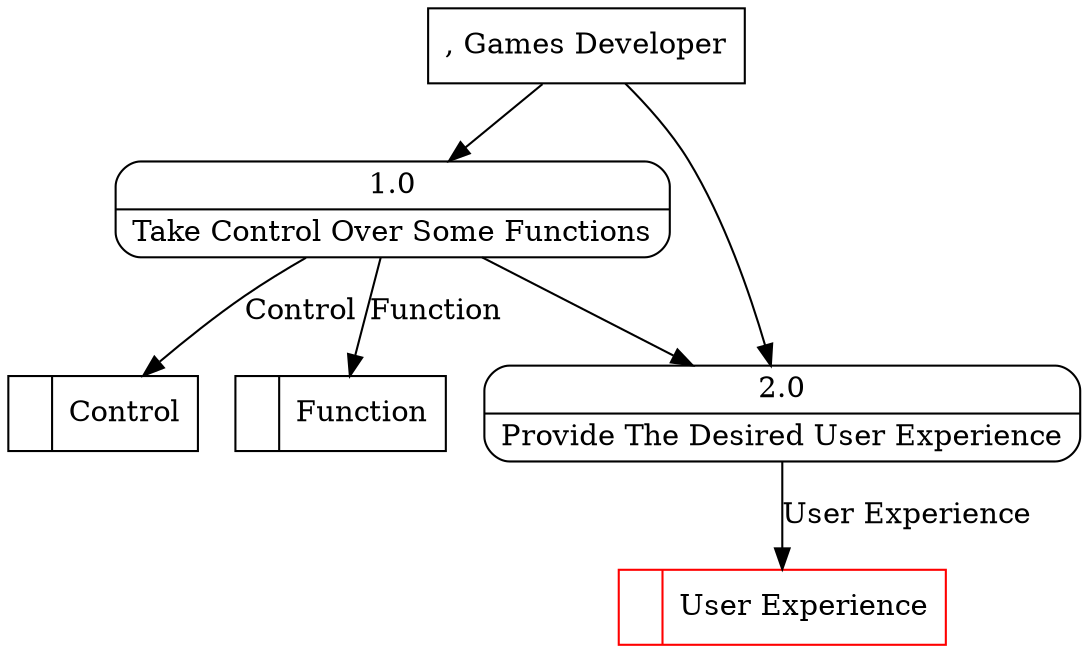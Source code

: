 digraph dfd2{ 
node[shape=record]
200 [label="<f0>  |<f1> Control " ];
201 [label="<f0>  |<f1> Function " ];
202 [label="<f0>  |<f1> User Experience " color=red];
203 [label=", Games Developer" shape=box];
204 [label="{<f0> 1.0|<f1> Take Control Over Some Functions }" shape=Mrecord];
205 [label="{<f0> 2.0|<f1> Provide The Desired User Experience }" shape=Mrecord];
203 -> 204
203 -> 205
204 -> 205
204 -> 200 [label="Control"]
204 -> 201 [label="Function"]
205 -> 202 [label="User Experience"]
}